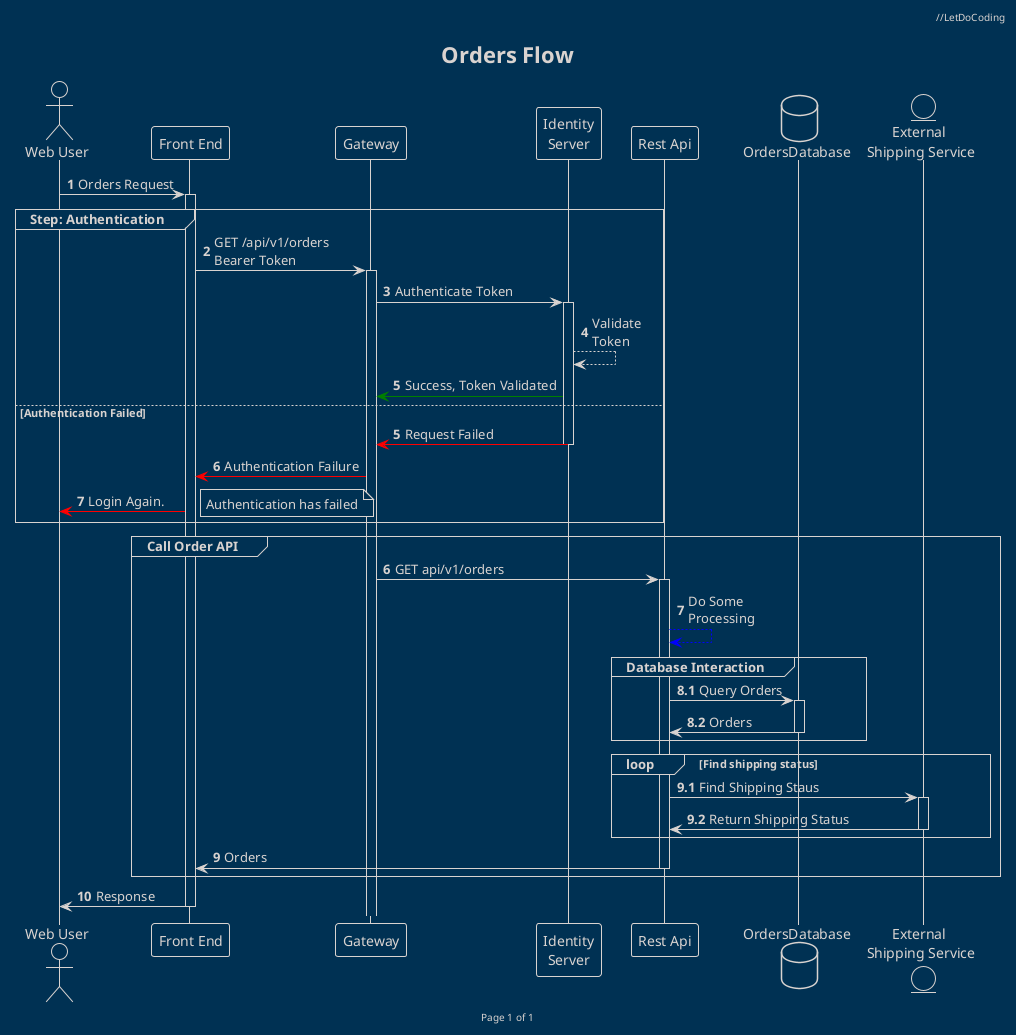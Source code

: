 @startuml my simple order request

'skinparam Handwritten true
!theme blueprint

'custom themes
'!theme name-of-theme-without-puml-theme from ADDRESS 


header //LetDoCoding
footer Page %page% of %lastpage%
title "Orders Flow"
actor "Web User" as WebUser
participant "Front End" as Portal 
participant Gateway
'participant "Identity\nServer" as IdentityServer #yellow
participant "Identity\nServer" as IdentityServer 
participant "Rest Api" as RestApi
database OrdersDatabase
entity "External \nShipping Service" as ExternalShippingService

autonumber
WebUser -> Portal ++ : Orders Request
group Step: Authentication
    Portal -> Gateway ++: GET /api/v1/orders\nBearer Token
    Gateway -> IdentityServer ++: Authenticate Token
    IdentityServer --> IdentityServer : Validate\nToken
    IdentityServer -[#green]> Gateway : Success, Token Validated
else Authentication Failed
    autonumber 5
    IdentityServer -[#red]> Gateway -- : Request Failed
    Gateway -[#red]> Portal : Authentication Failure
    Portal -[#red]> WebUser : Login Again.
    note right : Authentication has failed
end

autonumber 6
group Call Order API
    Gateway -> RestApi ++ : GET api/v1/orders
    RestApi --[#blue]> RestApi : Do Some\nProcessing
    group Database Interaction
        autonumber 8.1
        RestApi -> OrdersDatabase ++: Query Orders
        OrdersDatabase -> RestApi --: Orders
    end

    'loop
    autonumber inc A
    loop Find shipping status
        'create ExternalShippingService
        RestApi -> ExternalShippingService ++: Find Shipping Staus
        ExternalShippingService -> RestApi -- : Return Shipping Status
    end
    autonumber 9
    RestApi -> Portal --: Orders
end
Portal -> WebUser --: Response



@enduml
